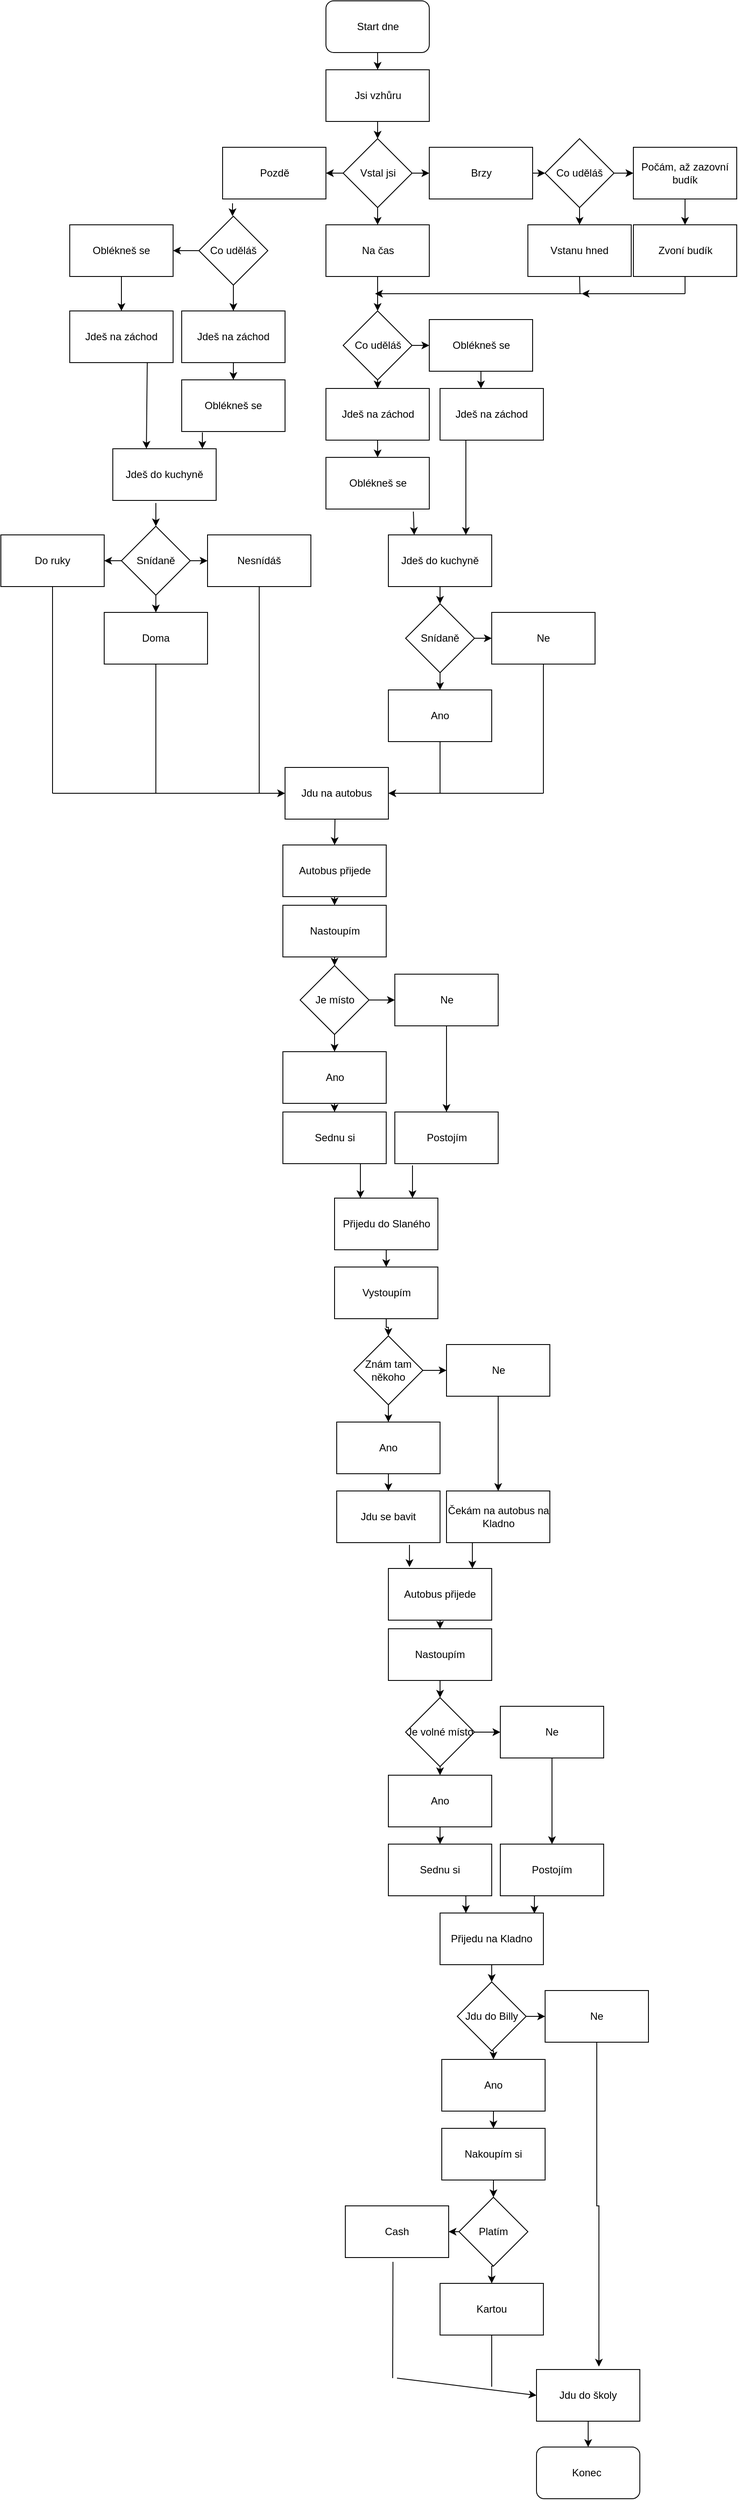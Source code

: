 <mxfile version="11.3.0" type="onedrive" pages="1"><diagram id="jivPL3C9YEMVgzzZK2yC" name="Page-1"><mxGraphModel dx="1648" dy="780" grid="1" gridSize="10" guides="1" tooltips="1" connect="1" arrows="1" fold="1" page="1" pageScale="1" pageWidth="3300" pageHeight="4681" math="0" shadow="0"><root><mxCell id="0"/><mxCell id="1" parent="0"/><mxCell id="OwvnmE9rFMSQloji4NZO-1" value="" style="rounded=1;whiteSpace=wrap;html=1;" parent="1" vertex="1"><mxGeometry x="597.5" y="40" width="120" height="60" as="geometry"/></mxCell><mxCell id="OwvnmE9rFMSQloji4NZO-2" value="Start dne" style="text;html=1;strokeColor=none;fillColor=none;align=center;verticalAlign=middle;whiteSpace=wrap;rounded=0;" parent="1" vertex="1"><mxGeometry x="607.5" y="60" width="100" height="20" as="geometry"/></mxCell><mxCell id="OwvnmE9rFMSQloji4NZO-3" value="" style="rounded=0;whiteSpace=wrap;html=1;" parent="1" vertex="1"><mxGeometry x="597.5" y="120" width="120" height="60" as="geometry"/></mxCell><mxCell id="OwvnmE9rFMSQloji4NZO-4" value="Jsi vzhůru" style="text;html=1;strokeColor=none;fillColor=none;align=center;verticalAlign=middle;whiteSpace=wrap;rounded=0;" parent="1" vertex="1"><mxGeometry x="607.5" y="140" width="100" height="20" as="geometry"/></mxCell><mxCell id="OwvnmE9rFMSQloji4NZO-5" value="" style="endArrow=classic;html=1;exitX=0.5;exitY=1;exitDx=0;exitDy=0;" parent="1" source="OwvnmE9rFMSQloji4NZO-1" edge="1"><mxGeometry width="50" height="50" relative="1" as="geometry"><mxPoint x="597.5" y="250" as="sourcePoint"/><mxPoint x="657.5" y="120" as="targetPoint"/></mxGeometry></mxCell><mxCell id="OwvnmE9rFMSQloji4NZO-7" value="" style="rhombus;whiteSpace=wrap;html=1;" parent="1" vertex="1"><mxGeometry x="617.5" y="200" width="80" height="80" as="geometry"/></mxCell><mxCell id="OwvnmE9rFMSQloji4NZO-8" value="" style="endArrow=classic;html=1;exitX=0.5;exitY=1;exitDx=0;exitDy=0;" parent="1" source="OwvnmE9rFMSQloji4NZO-3" edge="1"><mxGeometry width="50" height="50" relative="1" as="geometry"><mxPoint x="597.5" y="350" as="sourcePoint"/><mxPoint x="657.5" y="200" as="targetPoint"/></mxGeometry></mxCell><mxCell id="OwvnmE9rFMSQloji4NZO-9" value="Vstal jsi" style="text;html=1;strokeColor=none;fillColor=none;align=center;verticalAlign=middle;whiteSpace=wrap;rounded=0;" parent="1" vertex="1"><mxGeometry x="627.5" y="230" width="60" height="20" as="geometry"/></mxCell><mxCell id="OwvnmE9rFMSQloji4NZO-10" value="" style="rounded=0;whiteSpace=wrap;html=1;" parent="1" vertex="1"><mxGeometry x="717.5" y="210" width="120" height="60" as="geometry"/></mxCell><mxCell id="OwvnmE9rFMSQloji4NZO-11" value="Brzy" style="text;html=1;strokeColor=none;fillColor=none;align=center;verticalAlign=middle;whiteSpace=wrap;rounded=0;" parent="1" vertex="1"><mxGeometry x="757.5" y="230" width="40" height="20" as="geometry"/></mxCell><mxCell id="OwvnmE9rFMSQloji4NZO-12" value="" style="rounded=0;whiteSpace=wrap;html=1;" parent="1" vertex="1"><mxGeometry x="954.5" y="210" width="120" height="60" as="geometry"/></mxCell><mxCell id="OwvnmE9rFMSQloji4NZO-13" value="Počám, až zazovní budík" style="text;html=1;strokeColor=none;fillColor=none;align=center;verticalAlign=middle;whiteSpace=wrap;rounded=0;" parent="1" vertex="1"><mxGeometry x="962" y="230" width="105" height="20" as="geometry"/></mxCell><mxCell id="OwvnmE9rFMSQloji4NZO-14" value="" style="endArrow=classic;html=1;exitX=1;exitY=0.5;exitDx=0;exitDy=0;entryX=0;entryY=0.5;entryDx=0;entryDy=0;" parent="1" source="OwvnmE9rFMSQloji4NZO-7" target="OwvnmE9rFMSQloji4NZO-10" edge="1"><mxGeometry width="50" height="50" relative="1" as="geometry"><mxPoint x="597.5" y="350" as="sourcePoint"/><mxPoint x="647.5" y="300" as="targetPoint"/></mxGeometry></mxCell><mxCell id="OwvnmE9rFMSQloji4NZO-16" value="Na čas" style="rounded=0;whiteSpace=wrap;html=1;" parent="1" vertex="1"><mxGeometry x="597.5" y="300" width="120" height="60" as="geometry"/></mxCell><mxCell id="OwvnmE9rFMSQloji4NZO-17" value="" style="endArrow=classic;html=1;exitX=0.5;exitY=1;exitDx=0;exitDy=0;entryX=0.5;entryY=0;entryDx=0;entryDy=0;" parent="1" source="OwvnmE9rFMSQloji4NZO-7" target="OwvnmE9rFMSQloji4NZO-16" edge="1"><mxGeometry width="50" height="50" relative="1" as="geometry"><mxPoint x="594.5" y="430" as="sourcePoint"/><mxPoint x="644.5" y="380" as="targetPoint"/></mxGeometry></mxCell><mxCell id="OwvnmE9rFMSQloji4NZO-18" value="Pozdě" style="rounded=0;whiteSpace=wrap;html=1;" parent="1" vertex="1"><mxGeometry x="477.5" y="210" width="120" height="60" as="geometry"/></mxCell><mxCell id="OwvnmE9rFMSQloji4NZO-19" value="" style="endArrow=classic;html=1;exitX=0;exitY=0.5;exitDx=0;exitDy=0;entryX=1;entryY=0.5;entryDx=0;entryDy=0;" parent="1" source="OwvnmE9rFMSQloji4NZO-7" target="OwvnmE9rFMSQloji4NZO-18" edge="1"><mxGeometry width="50" height="50" relative="1" as="geometry"><mxPoint x="474.5" y="430" as="sourcePoint"/><mxPoint x="524.5" y="380" as="targetPoint"/></mxGeometry></mxCell><mxCell id="OwvnmE9rFMSQloji4NZO-22" value="Co uděláš" style="rhombus;whiteSpace=wrap;html=1;" parent="1" vertex="1"><mxGeometry x="852" y="200" width="80" height="80" as="geometry"/></mxCell><mxCell id="OwvnmE9rFMSQloji4NZO-23" value="" style="endArrow=classic;html=1;exitX=1;exitY=0.5;exitDx=0;exitDy=0;entryX=0;entryY=0.5;entryDx=0;entryDy=0;" parent="1" source="OwvnmE9rFMSQloji4NZO-10" target="OwvnmE9rFMSQloji4NZO-22" edge="1"><mxGeometry width="50" height="50" relative="1" as="geometry"><mxPoint x="474.5" y="530" as="sourcePoint"/><mxPoint x="524.5" y="480" as="targetPoint"/></mxGeometry></mxCell><mxCell id="OwvnmE9rFMSQloji4NZO-24" value="" style="endArrow=classic;html=1;exitX=1;exitY=0.5;exitDx=0;exitDy=0;entryX=0;entryY=0.5;entryDx=0;entryDy=0;" parent="1" source="OwvnmE9rFMSQloji4NZO-22" target="OwvnmE9rFMSQloji4NZO-12" edge="1"><mxGeometry width="50" height="50" relative="1" as="geometry"><mxPoint x="474.5" y="530" as="sourcePoint"/><mxPoint x="524.5" y="480" as="targetPoint"/></mxGeometry></mxCell><mxCell id="OwvnmE9rFMSQloji4NZO-25" value="Vstanu hned" style="rounded=0;whiteSpace=wrap;html=1;" parent="1" vertex="1"><mxGeometry x="832" y="300" width="120" height="60" as="geometry"/></mxCell><mxCell id="OwvnmE9rFMSQloji4NZO-26" value="" style="endArrow=classic;html=1;exitX=0.5;exitY=1;exitDx=0;exitDy=0;entryX=0.5;entryY=0;entryDx=0;entryDy=0;" parent="1" source="OwvnmE9rFMSQloji4NZO-22" target="OwvnmE9rFMSQloji4NZO-25" edge="1"><mxGeometry width="50" height="50" relative="1" as="geometry"><mxPoint x="474.5" y="530" as="sourcePoint"/><mxPoint x="524.5" y="480" as="targetPoint"/></mxGeometry></mxCell><mxCell id="OwvnmE9rFMSQloji4NZO-27" value="Zvoní budík" style="rounded=0;whiteSpace=wrap;html=1;" parent="1" vertex="1"><mxGeometry x="954.5" y="300" width="120" height="60" as="geometry"/></mxCell><mxCell id="OwvnmE9rFMSQloji4NZO-28" value="" style="endArrow=classic;html=1;exitX=0.5;exitY=1;exitDx=0;exitDy=0;entryX=0.5;entryY=0;entryDx=0;entryDy=0;" parent="1" source="OwvnmE9rFMSQloji4NZO-12" target="OwvnmE9rFMSQloji4NZO-27" edge="1"><mxGeometry width="50" height="50" relative="1" as="geometry"><mxPoint x="474.5" y="530" as="sourcePoint"/><mxPoint x="524.5" y="480" as="targetPoint"/></mxGeometry></mxCell><mxCell id="OwvnmE9rFMSQloji4NZO-29" value="" style="endArrow=classic;html=1;exitX=0.5;exitY=1;exitDx=0;exitDy=0;entryX=0.5;entryY=0;entryDx=0;entryDy=0;" parent="1" source="OwvnmE9rFMSQloji4NZO-16" edge="1"><mxGeometry width="50" height="50" relative="1" as="geometry"><mxPoint x="474.5" y="530" as="sourcePoint"/><mxPoint x="657.5" y="400" as="targetPoint"/></mxGeometry></mxCell><mxCell id="OwvnmE9rFMSQloji4NZO-31" value="" style="endArrow=none;html=1;exitX=0.5;exitY=1;exitDx=0;exitDy=0;" parent="1" source="OwvnmE9rFMSQloji4NZO-25" edge="1"><mxGeometry width="50" height="50" relative="1" as="geometry"><mxPoint x="474.5" y="530" as="sourcePoint"/><mxPoint x="892.5" y="380" as="targetPoint"/></mxGeometry></mxCell><mxCell id="OwvnmE9rFMSQloji4NZO-32" value="" style="endArrow=classic;html=1;" parent="1" edge="1"><mxGeometry width="50" height="50" relative="1" as="geometry"><mxPoint x="894.5" y="380" as="sourcePoint"/><mxPoint x="654.5" y="380" as="targetPoint"/></mxGeometry></mxCell><mxCell id="OwvnmE9rFMSQloji4NZO-33" value="" style="endArrow=none;html=1;exitX=0.5;exitY=1;exitDx=0;exitDy=0;" parent="1" source="OwvnmE9rFMSQloji4NZO-27" edge="1"><mxGeometry width="50" height="50" relative="1" as="geometry"><mxPoint x="474.5" y="530" as="sourcePoint"/><mxPoint x="1014.5" y="380" as="targetPoint"/></mxGeometry></mxCell><mxCell id="OwvnmE9rFMSQloji4NZO-36" value="" style="endArrow=classic;html=1;" parent="1" edge="1"><mxGeometry width="50" height="50" relative="1" as="geometry"><mxPoint x="1014.5" y="380" as="sourcePoint"/><mxPoint x="894.5" y="380" as="targetPoint"/></mxGeometry></mxCell><mxCell id="OwvnmE9rFMSQloji4NZO-39" value="Co uděláš" style="rhombus;whiteSpace=wrap;html=1;" parent="1" vertex="1"><mxGeometry x="450" y="290" width="80" height="80" as="geometry"/></mxCell><mxCell id="OwvnmE9rFMSQloji4NZO-40" value="" style="endArrow=classic;html=1;exitX=0.096;exitY=1.083;exitDx=0;exitDy=0;exitPerimeter=0;" parent="1" source="OwvnmE9rFMSQloji4NZO-18" edge="1"><mxGeometry width="50" height="50" relative="1" as="geometry"><mxPoint x="450" y="530" as="sourcePoint"/><mxPoint x="489" y="290" as="targetPoint"/></mxGeometry></mxCell><mxCell id="OwvnmE9rFMSQloji4NZO-41" value="Oblékneš se" style="rounded=0;whiteSpace=wrap;html=1;" parent="1" vertex="1"><mxGeometry x="300" y="300" width="120" height="60" as="geometry"/></mxCell><mxCell id="OwvnmE9rFMSQloji4NZO-42" value="Jdeš na záchod" style="rounded=0;whiteSpace=wrap;html=1;" parent="1" vertex="1"><mxGeometry x="430" y="400" width="120" height="60" as="geometry"/></mxCell><mxCell id="OwvnmE9rFMSQloji4NZO-43" value="" style="endArrow=classic;html=1;exitX=0;exitY=0.5;exitDx=0;exitDy=0;entryX=1;entryY=0.5;entryDx=0;entryDy=0;" parent="1" source="OwvnmE9rFMSQloji4NZO-39" target="OwvnmE9rFMSQloji4NZO-41" edge="1"><mxGeometry width="50" height="50" relative="1" as="geometry"><mxPoint x="320" y="530" as="sourcePoint"/><mxPoint x="370" y="480" as="targetPoint"/></mxGeometry></mxCell><mxCell id="OwvnmE9rFMSQloji4NZO-44" value="" style="endArrow=classic;html=1;exitX=0.5;exitY=1;exitDx=0;exitDy=0;entryX=0.5;entryY=0;entryDx=0;entryDy=0;" parent="1" source="OwvnmE9rFMSQloji4NZO-39" target="OwvnmE9rFMSQloji4NZO-42" edge="1"><mxGeometry width="50" height="50" relative="1" as="geometry"><mxPoint x="320" y="530" as="sourcePoint"/><mxPoint x="370" y="480" as="targetPoint"/></mxGeometry></mxCell><mxCell id="OwvnmE9rFMSQloji4NZO-45" value="Jdeš na záchod" style="rounded=0;whiteSpace=wrap;html=1;" parent="1" vertex="1"><mxGeometry x="300" y="400" width="120" height="60" as="geometry"/></mxCell><mxCell id="OwvnmE9rFMSQloji4NZO-46" value="" style="endArrow=classic;html=1;exitX=0.5;exitY=1;exitDx=0;exitDy=0;entryX=0.5;entryY=0;entryDx=0;entryDy=0;" parent="1" source="OwvnmE9rFMSQloji4NZO-41" target="OwvnmE9rFMSQloji4NZO-45" edge="1"><mxGeometry width="50" height="50" relative="1" as="geometry"><mxPoint x="300" y="530" as="sourcePoint"/><mxPoint x="350" y="480" as="targetPoint"/></mxGeometry></mxCell><mxCell id="OwvnmE9rFMSQloji4NZO-47" value="Oblékneš se" style="rounded=0;whiteSpace=wrap;html=1;" parent="1" vertex="1"><mxGeometry x="430" y="480" width="120" height="60" as="geometry"/></mxCell><mxCell id="OwvnmE9rFMSQloji4NZO-48" value="" style="endArrow=classic;html=1;exitX=0.5;exitY=1;exitDx=0;exitDy=0;entryX=0.5;entryY=0;entryDx=0;entryDy=0;" parent="1" source="OwvnmE9rFMSQloji4NZO-42" target="OwvnmE9rFMSQloji4NZO-47" edge="1"><mxGeometry width="50" height="50" relative="1" as="geometry"><mxPoint x="300" y="610" as="sourcePoint"/><mxPoint x="350" y="560" as="targetPoint"/></mxGeometry></mxCell><mxCell id="OwvnmE9rFMSQloji4NZO-49" value="Jdeš do kuchyně" style="rounded=0;whiteSpace=wrap;html=1;" parent="1" vertex="1"><mxGeometry x="350" y="560" width="120" height="60" as="geometry"/></mxCell><mxCell id="OwvnmE9rFMSQloji4NZO-50" value="" style="endArrow=classic;html=1;exitX=0.75;exitY=1;exitDx=0;exitDy=0;entryX=0.325;entryY=0;entryDx=0;entryDy=0;entryPerimeter=0;" parent="1" source="OwvnmE9rFMSQloji4NZO-45" target="OwvnmE9rFMSQloji4NZO-49" edge="1"><mxGeometry width="50" height="50" relative="1" as="geometry"><mxPoint x="300" y="690" as="sourcePoint"/><mxPoint x="350" y="640" as="targetPoint"/></mxGeometry></mxCell><mxCell id="OwvnmE9rFMSQloji4NZO-51" value="" style="endArrow=classic;html=1;exitX=0.2;exitY=1.017;exitDx=0;exitDy=0;exitPerimeter=0;" parent="1" source="OwvnmE9rFMSQloji4NZO-47" edge="1"><mxGeometry width="50" height="50" relative="1" as="geometry"><mxPoint x="300" y="690" as="sourcePoint"/><mxPoint x="454" y="560" as="targetPoint"/></mxGeometry></mxCell><mxCell id="OwvnmE9rFMSQloji4NZO-52" value="Snídaně" style="rhombus;whiteSpace=wrap;html=1;" parent="1" vertex="1"><mxGeometry x="360" y="650" width="80" height="80" as="geometry"/></mxCell><mxCell id="OwvnmE9rFMSQloji4NZO-53" value="" style="endArrow=classic;html=1;entryX=0.5;entryY=0;entryDx=0;entryDy=0;" parent="1" target="OwvnmE9rFMSQloji4NZO-52" edge="1"><mxGeometry width="50" height="50" relative="1" as="geometry"><mxPoint x="400" y="623" as="sourcePoint"/><mxPoint x="350" y="750" as="targetPoint"/></mxGeometry></mxCell><mxCell id="OwvnmE9rFMSQloji4NZO-54" value="Doma" style="rounded=0;whiteSpace=wrap;html=1;" parent="1" vertex="1"><mxGeometry x="340" y="750" width="120" height="60" as="geometry"/></mxCell><mxCell id="OwvnmE9rFMSQloji4NZO-55" value="Do ruky" style="rounded=0;whiteSpace=wrap;html=1;" parent="1" vertex="1"><mxGeometry x="220" y="660" width="120" height="60" as="geometry"/></mxCell><mxCell id="OwvnmE9rFMSQloji4NZO-56" value="Nesnídáš" style="rounded=0;whiteSpace=wrap;html=1;" parent="1" vertex="1"><mxGeometry x="460" y="660" width="120" height="60" as="geometry"/></mxCell><mxCell id="OwvnmE9rFMSQloji4NZO-57" value="" style="endArrow=classic;html=1;exitX=0;exitY=0.5;exitDx=0;exitDy=0;entryX=1;entryY=0.5;entryDx=0;entryDy=0;" parent="1" source="OwvnmE9rFMSQloji4NZO-52" target="OwvnmE9rFMSQloji4NZO-55" edge="1"><mxGeometry width="50" height="50" relative="1" as="geometry"><mxPoint x="220" y="880" as="sourcePoint"/><mxPoint x="270" y="830" as="targetPoint"/></mxGeometry></mxCell><mxCell id="OwvnmE9rFMSQloji4NZO-58" value="" style="endArrow=classic;html=1;exitX=0.5;exitY=1;exitDx=0;exitDy=0;entryX=0.5;entryY=0;entryDx=0;entryDy=0;" parent="1" source="OwvnmE9rFMSQloji4NZO-52" target="OwvnmE9rFMSQloji4NZO-54" edge="1"><mxGeometry width="50" height="50" relative="1" as="geometry"><mxPoint x="220" y="880" as="sourcePoint"/><mxPoint x="270" y="830" as="targetPoint"/></mxGeometry></mxCell><mxCell id="OwvnmE9rFMSQloji4NZO-59" value="" style="endArrow=classic;html=1;exitX=1;exitY=0.5;exitDx=0;exitDy=0;entryX=0;entryY=0.5;entryDx=0;entryDy=0;" parent="1" source="OwvnmE9rFMSQloji4NZO-52" target="OwvnmE9rFMSQloji4NZO-56" edge="1"><mxGeometry width="50" height="50" relative="1" as="geometry"><mxPoint x="220" y="880" as="sourcePoint"/><mxPoint x="270" y="830" as="targetPoint"/></mxGeometry></mxCell><mxCell id="OwvnmE9rFMSQloji4NZO-61" value="Co uděláš" style="rhombus;whiteSpace=wrap;html=1;" parent="1" vertex="1"><mxGeometry x="617.5" y="400" width="80" height="80" as="geometry"/></mxCell><mxCell id="OwvnmE9rFMSQloji4NZO-62" value="Jdeš na záchod" style="rounded=0;whiteSpace=wrap;html=1;" parent="1" vertex="1"><mxGeometry x="597.5" y="490" width="120" height="60" as="geometry"/></mxCell><mxCell id="OwvnmE9rFMSQloji4NZO-63" value="" style="endArrow=classic;html=1;exitX=0.5;exitY=1;exitDx=0;exitDy=0;entryX=0.5;entryY=0;entryDx=0;entryDy=0;" parent="1" source="OwvnmE9rFMSQloji4NZO-61" target="OwvnmE9rFMSQloji4NZO-62" edge="1"><mxGeometry width="50" height="50" relative="1" as="geometry"><mxPoint x="220" y="880" as="sourcePoint"/><mxPoint x="270" y="830" as="targetPoint"/></mxGeometry></mxCell><mxCell id="OwvnmE9rFMSQloji4NZO-64" value="Oblékneš se" style="rounded=0;whiteSpace=wrap;html=1;" parent="1" vertex="1"><mxGeometry x="717.5" y="410" width="120" height="60" as="geometry"/></mxCell><mxCell id="OwvnmE9rFMSQloji4NZO-65" value="" style="endArrow=classic;html=1;exitX=1;exitY=0.5;exitDx=0;exitDy=0;entryX=0;entryY=0.5;entryDx=0;entryDy=0;" parent="1" source="OwvnmE9rFMSQloji4NZO-61" target="OwvnmE9rFMSQloji4NZO-64" edge="1"><mxGeometry width="50" height="50" relative="1" as="geometry"><mxPoint x="220" y="880" as="sourcePoint"/><mxPoint x="270" y="830" as="targetPoint"/></mxGeometry></mxCell><mxCell id="OwvnmE9rFMSQloji4NZO-66" value="Jdeš na záchod" style="rounded=0;whiteSpace=wrap;html=1;" parent="1" vertex="1"><mxGeometry x="730" y="490" width="120" height="60" as="geometry"/></mxCell><mxCell id="OwvnmE9rFMSQloji4NZO-67" value="" style="endArrow=classic;html=1;exitX=0.5;exitY=1;exitDx=0;exitDy=0;entryX=0.396;entryY=0;entryDx=0;entryDy=0;entryPerimeter=0;" parent="1" source="OwvnmE9rFMSQloji4NZO-64" target="OwvnmE9rFMSQloji4NZO-66" edge="1"><mxGeometry width="50" height="50" relative="1" as="geometry"><mxPoint x="220" y="880" as="sourcePoint"/><mxPoint x="270" y="830" as="targetPoint"/></mxGeometry></mxCell><mxCell id="OwvnmE9rFMSQloji4NZO-68" value="Oblékneš se" style="rounded=0;whiteSpace=wrap;html=1;" parent="1" vertex="1"><mxGeometry x="597.5" y="570" width="120" height="60" as="geometry"/></mxCell><mxCell id="OwvnmE9rFMSQloji4NZO-69" value="" style="endArrow=classic;html=1;exitX=0.5;exitY=1;exitDx=0;exitDy=0;entryX=0.5;entryY=0;entryDx=0;entryDy=0;" parent="1" source="OwvnmE9rFMSQloji4NZO-62" target="OwvnmE9rFMSQloji4NZO-68" edge="1"><mxGeometry width="50" height="50" relative="1" as="geometry"><mxPoint x="220" y="880" as="sourcePoint"/><mxPoint x="270" y="830" as="targetPoint"/></mxGeometry></mxCell><mxCell id="OwvnmE9rFMSQloji4NZO-70" value="Jdeš do kuchyně" style="rounded=0;whiteSpace=wrap;html=1;" parent="1" vertex="1"><mxGeometry x="670" y="660" width="120" height="60" as="geometry"/></mxCell><mxCell id="OwvnmE9rFMSQloji4NZO-71" value="" style="endArrow=classic;html=1;exitX=0.846;exitY=1.05;exitDx=0;exitDy=0;exitPerimeter=0;entryX=0.25;entryY=0;entryDx=0;entryDy=0;" parent="1" source="OwvnmE9rFMSQloji4NZO-68" target="OwvnmE9rFMSQloji4NZO-70" edge="1"><mxGeometry width="50" height="50" relative="1" as="geometry"><mxPoint x="220" y="880" as="sourcePoint"/><mxPoint x="270" y="830" as="targetPoint"/></mxGeometry></mxCell><mxCell id="OwvnmE9rFMSQloji4NZO-72" value="" style="endArrow=classic;html=1;exitX=0.25;exitY=1;exitDx=0;exitDy=0;entryX=0.75;entryY=0;entryDx=0;entryDy=0;" parent="1" source="OwvnmE9rFMSQloji4NZO-66" target="OwvnmE9rFMSQloji4NZO-70" edge="1"><mxGeometry width="50" height="50" relative="1" as="geometry"><mxPoint x="220" y="880" as="sourcePoint"/><mxPoint x="270" y="830" as="targetPoint"/></mxGeometry></mxCell><mxCell id="OwvnmE9rFMSQloji4NZO-73" value="Snídaně" style="rhombus;whiteSpace=wrap;html=1;" parent="1" vertex="1"><mxGeometry x="690" y="740" width="80" height="80" as="geometry"/></mxCell><mxCell id="OwvnmE9rFMSQloji4NZO-74" value="" style="endArrow=classic;html=1;exitX=0.5;exitY=1;exitDx=0;exitDy=0;entryX=0.5;entryY=0;entryDx=0;entryDy=0;" parent="1" source="OwvnmE9rFMSQloji4NZO-70" target="OwvnmE9rFMSQloji4NZO-73" edge="1"><mxGeometry width="50" height="50" relative="1" as="geometry"><mxPoint x="220" y="890" as="sourcePoint"/><mxPoint x="270" y="840" as="targetPoint"/></mxGeometry></mxCell><mxCell id="OwvnmE9rFMSQloji4NZO-75" value="Ne" style="rounded=0;whiteSpace=wrap;html=1;" parent="1" vertex="1"><mxGeometry x="790" y="750" width="120" height="60" as="geometry"/></mxCell><mxCell id="OwvnmE9rFMSQloji4NZO-76" value="" style="endArrow=classic;html=1;exitX=1;exitY=0.5;exitDx=0;exitDy=0;entryX=0;entryY=0.5;entryDx=0;entryDy=0;" parent="1" source="OwvnmE9rFMSQloji4NZO-73" target="OwvnmE9rFMSQloji4NZO-75" edge="1"><mxGeometry width="50" height="50" relative="1" as="geometry"><mxPoint x="220" y="890" as="sourcePoint"/><mxPoint x="270" y="840" as="targetPoint"/></mxGeometry></mxCell><mxCell id="OwvnmE9rFMSQloji4NZO-77" value="Ano" style="rounded=0;whiteSpace=wrap;html=1;" parent="1" vertex="1"><mxGeometry x="670" y="840" width="120" height="60" as="geometry"/></mxCell><mxCell id="OwvnmE9rFMSQloji4NZO-78" value="" style="endArrow=classic;html=1;exitX=0.5;exitY=1;exitDx=0;exitDy=0;entryX=0.5;entryY=0;entryDx=0;entryDy=0;" parent="1" source="OwvnmE9rFMSQloji4NZO-73" target="OwvnmE9rFMSQloji4NZO-77" edge="1"><mxGeometry width="50" height="50" relative="1" as="geometry"><mxPoint x="220" y="970" as="sourcePoint"/><mxPoint x="270" y="920" as="targetPoint"/></mxGeometry></mxCell><mxCell id="OwvnmE9rFMSQloji4NZO-79" value="Jdu na autobus" style="rounded=0;whiteSpace=wrap;html=1;" parent="1" vertex="1"><mxGeometry x="550" y="930" width="120" height="60" as="geometry"/></mxCell><mxCell id="OwvnmE9rFMSQloji4NZO-80" value="" style="endArrow=none;html=1;exitX=0.5;exitY=1;exitDx=0;exitDy=0;" parent="1" source="OwvnmE9rFMSQloji4NZO-54" edge="1"><mxGeometry width="50" height="50" relative="1" as="geometry"><mxPoint x="220" y="1060" as="sourcePoint"/><mxPoint x="400" y="960" as="targetPoint"/></mxGeometry></mxCell><mxCell id="OwvnmE9rFMSQloji4NZO-81" value="" style="endArrow=none;html=1;exitX=0.5;exitY=1;exitDx=0;exitDy=0;" parent="1" source="OwvnmE9rFMSQloji4NZO-55" edge="1"><mxGeometry width="50" height="50" relative="1" as="geometry"><mxPoint x="220" y="1060" as="sourcePoint"/><mxPoint x="280" y="960" as="targetPoint"/></mxGeometry></mxCell><mxCell id="OwvnmE9rFMSQloji4NZO-82" value="" style="endArrow=none;html=1;exitX=0.5;exitY=1;exitDx=0;exitDy=0;" parent="1" source="OwvnmE9rFMSQloji4NZO-56" edge="1"><mxGeometry width="50" height="50" relative="1" as="geometry"><mxPoint x="220" y="1060" as="sourcePoint"/><mxPoint x="520" y="960" as="targetPoint"/></mxGeometry></mxCell><mxCell id="OwvnmE9rFMSQloji4NZO-83" value="" style="endArrow=classic;html=1;entryX=0;entryY=0.5;entryDx=0;entryDy=0;" parent="1" target="OwvnmE9rFMSQloji4NZO-79" edge="1"><mxGeometry width="50" height="50" relative="1" as="geometry"><mxPoint x="280" y="960" as="sourcePoint"/><mxPoint x="270" y="1010" as="targetPoint"/></mxGeometry></mxCell><mxCell id="OwvnmE9rFMSQloji4NZO-84" value="" style="endArrow=none;html=1;exitX=0.5;exitY=1;exitDx=0;exitDy=0;" parent="1" source="OwvnmE9rFMSQloji4NZO-77" edge="1"><mxGeometry width="50" height="50" relative="1" as="geometry"><mxPoint x="220" y="1060" as="sourcePoint"/><mxPoint x="730" y="960" as="targetPoint"/></mxGeometry></mxCell><mxCell id="OwvnmE9rFMSQloji4NZO-85" value="" style="endArrow=none;html=1;exitX=0.5;exitY=1;exitDx=0;exitDy=0;" parent="1" source="OwvnmE9rFMSQloji4NZO-75" edge="1"><mxGeometry width="50" height="50" relative="1" as="geometry"><mxPoint x="220" y="1060" as="sourcePoint"/><mxPoint x="850" y="960" as="targetPoint"/></mxGeometry></mxCell><mxCell id="OwvnmE9rFMSQloji4NZO-86" value="" style="endArrow=classic;html=1;entryX=1;entryY=0.5;entryDx=0;entryDy=0;" parent="1" target="OwvnmE9rFMSQloji4NZO-79" edge="1"><mxGeometry width="50" height="50" relative="1" as="geometry"><mxPoint x="850" y="960" as="sourcePoint"/><mxPoint x="270" y="1010" as="targetPoint"/></mxGeometry></mxCell><mxCell id="OwvnmE9rFMSQloji4NZO-87" value="Autobus přijede" style="rounded=0;whiteSpace=wrap;html=1;" parent="1" vertex="1"><mxGeometry x="547.5" y="1020" width="120" height="60" as="geometry"/></mxCell><mxCell id="OwvnmE9rFMSQloji4NZO-88" value="" style="endArrow=classic;html=1;entryX=0.5;entryY=0;entryDx=0;entryDy=0;" parent="1" target="OwvnmE9rFMSQloji4NZO-87" edge="1"><mxGeometry width="50" height="50" relative="1" as="geometry"><mxPoint x="608" y="990" as="sourcePoint"/><mxPoint x="270" y="1100" as="targetPoint"/></mxGeometry></mxCell><mxCell id="OwvnmE9rFMSQloji4NZO-89" value="Nastoupím" style="rounded=0;whiteSpace=wrap;html=1;" parent="1" vertex="1"><mxGeometry x="547.5" y="1090" width="120" height="60" as="geometry"/></mxCell><mxCell id="OwvnmE9rFMSQloji4NZO-90" value="" style="endArrow=classic;html=1;exitX=0.5;exitY=1;exitDx=0;exitDy=0;entryX=0.5;entryY=0;entryDx=0;entryDy=0;" parent="1" source="OwvnmE9rFMSQloji4NZO-87" target="OwvnmE9rFMSQloji4NZO-89" edge="1"><mxGeometry width="50" height="50" relative="1" as="geometry"><mxPoint x="220" y="1220" as="sourcePoint"/><mxPoint x="270" y="1170" as="targetPoint"/></mxGeometry></mxCell><mxCell id="OwvnmE9rFMSQloji4NZO-91" value="Je místo" style="rhombus;whiteSpace=wrap;html=1;" parent="1" vertex="1"><mxGeometry x="567.5" y="1160" width="80" height="80" as="geometry"/></mxCell><mxCell id="OwvnmE9rFMSQloji4NZO-92" value="" style="endArrow=classic;html=1;exitX=0.5;exitY=1;exitDx=0;exitDy=0;entryX=0.5;entryY=0;entryDx=0;entryDy=0;" parent="1" source="OwvnmE9rFMSQloji4NZO-89" target="OwvnmE9rFMSQloji4NZO-91" edge="1"><mxGeometry width="50" height="50" relative="1" as="geometry"><mxPoint x="220" y="1310" as="sourcePoint"/><mxPoint x="270" y="1260" as="targetPoint"/></mxGeometry></mxCell><mxCell id="OwvnmE9rFMSQloji4NZO-93" value="Ano" style="rounded=0;whiteSpace=wrap;html=1;" parent="1" vertex="1"><mxGeometry x="547.5" y="1260" width="120" height="60" as="geometry"/></mxCell><mxCell id="OwvnmE9rFMSQloji4NZO-94" value="Ne" style="rounded=0;whiteSpace=wrap;html=1;" parent="1" vertex="1"><mxGeometry x="677.5" y="1170" width="120" height="60" as="geometry"/></mxCell><mxCell id="OwvnmE9rFMSQloji4NZO-95" value="" style="endArrow=classic;html=1;exitX=0.5;exitY=1;exitDx=0;exitDy=0;entryX=0.5;entryY=0;entryDx=0;entryDy=0;" parent="1" source="OwvnmE9rFMSQloji4NZO-91" target="OwvnmE9rFMSQloji4NZO-93" edge="1"><mxGeometry width="50" height="50" relative="1" as="geometry"><mxPoint x="220" y="1390" as="sourcePoint"/><mxPoint x="270" y="1340" as="targetPoint"/></mxGeometry></mxCell><mxCell id="OwvnmE9rFMSQloji4NZO-96" value="" style="endArrow=classic;html=1;exitX=1;exitY=0.5;exitDx=0;exitDy=0;entryX=0;entryY=0.5;entryDx=0;entryDy=0;" parent="1" source="OwvnmE9rFMSQloji4NZO-91" target="OwvnmE9rFMSQloji4NZO-94" edge="1"><mxGeometry width="50" height="50" relative="1" as="geometry"><mxPoint x="220" y="1390" as="sourcePoint"/><mxPoint x="270" y="1340" as="targetPoint"/></mxGeometry></mxCell><mxCell id="OwvnmE9rFMSQloji4NZO-97" value="Sednu si" style="rounded=0;whiteSpace=wrap;html=1;" parent="1" vertex="1"><mxGeometry x="547.5" y="1330" width="120" height="60" as="geometry"/></mxCell><mxCell id="OwvnmE9rFMSQloji4NZO-98" value="" style="endArrow=classic;html=1;exitX=0.5;exitY=1;exitDx=0;exitDy=0;entryX=0.5;entryY=0;entryDx=0;entryDy=0;" parent="1" source="OwvnmE9rFMSQloji4NZO-93" target="OwvnmE9rFMSQloji4NZO-97" edge="1"><mxGeometry width="50" height="50" relative="1" as="geometry"><mxPoint x="220" y="1460" as="sourcePoint"/><mxPoint x="270" y="1410" as="targetPoint"/></mxGeometry></mxCell><mxCell id="OwvnmE9rFMSQloji4NZO-99" value="Postojím" style="rounded=0;whiteSpace=wrap;html=1;" parent="1" vertex="1"><mxGeometry x="677.5" y="1330" width="120" height="60" as="geometry"/></mxCell><mxCell id="OwvnmE9rFMSQloji4NZO-102" value="" style="endArrow=classic;html=1;exitX=0.5;exitY=1;exitDx=0;exitDy=0;entryX=0.5;entryY=0;entryDx=0;entryDy=0;" parent="1" source="OwvnmE9rFMSQloji4NZO-94" target="OwvnmE9rFMSQloji4NZO-99" edge="1"><mxGeometry width="50" height="50" relative="1" as="geometry"><mxPoint x="220" y="1460" as="sourcePoint"/><mxPoint x="270" y="1410" as="targetPoint"/></mxGeometry></mxCell><mxCell id="OwvnmE9rFMSQloji4NZO-103" value="Přijedu do Slaného" style="rounded=0;whiteSpace=wrap;html=1;" parent="1" vertex="1"><mxGeometry x="607.5" y="1430" width="120" height="60" as="geometry"/></mxCell><mxCell id="OwvnmE9rFMSQloji4NZO-104" value="" style="endArrow=classic;html=1;exitX=0.75;exitY=1;exitDx=0;exitDy=0;entryX=0.25;entryY=0;entryDx=0;entryDy=0;" parent="1" source="OwvnmE9rFMSQloji4NZO-97" target="OwvnmE9rFMSQloji4NZO-103" edge="1"><mxGeometry width="50" height="50" relative="1" as="geometry"><mxPoint x="220" y="1560" as="sourcePoint"/><mxPoint x="270" y="1510" as="targetPoint"/></mxGeometry></mxCell><mxCell id="OwvnmE9rFMSQloji4NZO-105" value="" style="endArrow=classic;html=1;" parent="1" edge="1"><mxGeometry width="50" height="50" relative="1" as="geometry"><mxPoint x="698" y="1392" as="sourcePoint"/><mxPoint x="698" y="1430" as="targetPoint"/></mxGeometry></mxCell><mxCell id="OwvnmE9rFMSQloji4NZO-110" value="" style="edgeStyle=orthogonalEdgeStyle;rounded=0;orthogonalLoop=1;jettySize=auto;html=1;" parent="1" source="OwvnmE9rFMSQloji4NZO-106" target="OwvnmE9rFMSQloji4NZO-108" edge="1"><mxGeometry relative="1" as="geometry"><Array as="points"><mxPoint x="668" y="1580"/><mxPoint x="670" y="1580"/></Array></mxGeometry></mxCell><mxCell id="OwvnmE9rFMSQloji4NZO-106" value="Vystoupím" style="rounded=0;whiteSpace=wrap;html=1;" parent="1" vertex="1"><mxGeometry x="607.5" y="1510" width="120" height="60" as="geometry"/></mxCell><mxCell id="OwvnmE9rFMSQloji4NZO-107" value="" style="endArrow=classic;html=1;exitX=0.5;exitY=1;exitDx=0;exitDy=0;entryX=0.5;entryY=0;entryDx=0;entryDy=0;" parent="1" source="OwvnmE9rFMSQloji4NZO-103" target="OwvnmE9rFMSQloji4NZO-106" edge="1"><mxGeometry width="50" height="50" relative="1" as="geometry"><mxPoint x="220" y="1640" as="sourcePoint"/><mxPoint x="270" y="1590" as="targetPoint"/></mxGeometry></mxCell><mxCell id="OwvnmE9rFMSQloji4NZO-108" value="Znám tam někoho" style="rhombus;whiteSpace=wrap;html=1;" parent="1" vertex="1"><mxGeometry x="630" y="1590" width="80" height="80" as="geometry"/></mxCell><mxCell id="OwvnmE9rFMSQloji4NZO-111" value="Ano" style="rounded=0;whiteSpace=wrap;html=1;" parent="1" vertex="1"><mxGeometry x="610" y="1690" width="120" height="60" as="geometry"/></mxCell><mxCell id="OwvnmE9rFMSQloji4NZO-117" value="" style="endArrow=classic;html=1;exitX=0.5;exitY=1;exitDx=0;exitDy=0;entryX=0.5;entryY=0;entryDx=0;entryDy=0;" parent="1" source="OwvnmE9rFMSQloji4NZO-108" target="OwvnmE9rFMSQloji4NZO-111" edge="1"><mxGeometry width="50" height="50" relative="1" as="geometry"><mxPoint x="220" y="1820" as="sourcePoint"/><mxPoint x="270" y="1770" as="targetPoint"/></mxGeometry></mxCell><mxCell id="OwvnmE9rFMSQloji4NZO-118" value="Ne" style="rounded=0;whiteSpace=wrap;html=1;" parent="1" vertex="1"><mxGeometry x="737.5" y="1600" width="120" height="60" as="geometry"/></mxCell><mxCell id="OwvnmE9rFMSQloji4NZO-119" value="" style="endArrow=classic;html=1;exitX=1;exitY=0.5;exitDx=0;exitDy=0;entryX=0;entryY=0.5;entryDx=0;entryDy=0;" parent="1" source="OwvnmE9rFMSQloji4NZO-108" target="OwvnmE9rFMSQloji4NZO-118" edge="1"><mxGeometry width="50" height="50" relative="1" as="geometry"><mxPoint x="220" y="1820" as="sourcePoint"/><mxPoint x="270" y="1770" as="targetPoint"/></mxGeometry></mxCell><mxCell id="OwvnmE9rFMSQloji4NZO-120" value="Jdu se bavit" style="rounded=0;whiteSpace=wrap;html=1;" parent="1" vertex="1"><mxGeometry x="610" y="1770" width="120" height="60" as="geometry"/></mxCell><mxCell id="OwvnmE9rFMSQloji4NZO-121" value="" style="endArrow=classic;html=1;exitX=0.5;exitY=1;exitDx=0;exitDy=0;entryX=0.5;entryY=0;entryDx=0;entryDy=0;" parent="1" source="OwvnmE9rFMSQloji4NZO-111" target="OwvnmE9rFMSQloji4NZO-120" edge="1"><mxGeometry width="50" height="50" relative="1" as="geometry"><mxPoint x="220" y="1900" as="sourcePoint"/><mxPoint x="270" y="1850" as="targetPoint"/></mxGeometry></mxCell><mxCell id="OwvnmE9rFMSQloji4NZO-122" value="Čekám na autobus na Kladno" style="rounded=0;whiteSpace=wrap;html=1;" parent="1" vertex="1"><mxGeometry x="737.5" y="1770" width="120" height="60" as="geometry"/></mxCell><mxCell id="OwvnmE9rFMSQloji4NZO-123" value="" style="endArrow=classic;html=1;exitX=0.5;exitY=1;exitDx=0;exitDy=0;entryX=0.5;entryY=0;entryDx=0;entryDy=0;" parent="1" source="OwvnmE9rFMSQloji4NZO-118" target="OwvnmE9rFMSQloji4NZO-122" edge="1"><mxGeometry width="50" height="50" relative="1" as="geometry"><mxPoint x="220" y="1900" as="sourcePoint"/><mxPoint x="270" y="1850" as="targetPoint"/></mxGeometry></mxCell><mxCell id="OwvnmE9rFMSQloji4NZO-128" style="edgeStyle=orthogonalEdgeStyle;rounded=0;orthogonalLoop=1;jettySize=auto;html=1;exitX=0.5;exitY=1;exitDx=0;exitDy=0;entryX=0.5;entryY=0;entryDx=0;entryDy=0;" parent="1" source="OwvnmE9rFMSQloji4NZO-124" target="OwvnmE9rFMSQloji4NZO-127" edge="1"><mxGeometry relative="1" as="geometry"/></mxCell><mxCell id="OwvnmE9rFMSQloji4NZO-124" value="Autobus přijede" style="rounded=0;whiteSpace=wrap;html=1;" parent="1" vertex="1"><mxGeometry x="670" y="1860" width="120" height="60" as="geometry"/></mxCell><mxCell id="OwvnmE9rFMSQloji4NZO-125" value="" style="endArrow=classic;html=1;exitX=0.704;exitY=1.042;exitDx=0;exitDy=0;exitPerimeter=0;entryX=0.204;entryY=-0.028;entryDx=0;entryDy=0;entryPerimeter=0;" parent="1" source="OwvnmE9rFMSQloji4NZO-120" target="OwvnmE9rFMSQloji4NZO-124" edge="1"><mxGeometry width="50" height="50" relative="1" as="geometry"><mxPoint x="220" y="1990" as="sourcePoint"/><mxPoint x="270" y="1940" as="targetPoint"/></mxGeometry></mxCell><mxCell id="OwvnmE9rFMSQloji4NZO-126" value="" style="endArrow=classic;html=1;exitX=0.25;exitY=1;exitDx=0;exitDy=0;entryX=0.813;entryY=0;entryDx=0;entryDy=0;entryPerimeter=0;" parent="1" source="OwvnmE9rFMSQloji4NZO-122" target="OwvnmE9rFMSQloji4NZO-124" edge="1"><mxGeometry width="50" height="50" relative="1" as="geometry"><mxPoint x="220" y="1990" as="sourcePoint"/><mxPoint x="270" y="1940" as="targetPoint"/></mxGeometry></mxCell><mxCell id="OwvnmE9rFMSQloji4NZO-130" style="edgeStyle=orthogonalEdgeStyle;rounded=0;orthogonalLoop=1;jettySize=auto;html=1;exitX=0.5;exitY=1;exitDx=0;exitDy=0;entryX=0.5;entryY=0;entryDx=0;entryDy=0;" parent="1" source="OwvnmE9rFMSQloji4NZO-127" target="OwvnmE9rFMSQloji4NZO-129" edge="1"><mxGeometry relative="1" as="geometry"/></mxCell><mxCell id="OwvnmE9rFMSQloji4NZO-127" value="Nastoupím" style="rounded=0;whiteSpace=wrap;html=1;" parent="1" vertex="1"><mxGeometry x="670" y="1930" width="120" height="60" as="geometry"/></mxCell><mxCell id="OwvnmE9rFMSQloji4NZO-132" style="edgeStyle=orthogonalEdgeStyle;rounded=0;orthogonalLoop=1;jettySize=auto;html=1;exitX=0.5;exitY=1;exitDx=0;exitDy=0;entryX=0.5;entryY=0;entryDx=0;entryDy=0;" parent="1" source="OwvnmE9rFMSQloji4NZO-129" target="OwvnmE9rFMSQloji4NZO-131" edge="1"><mxGeometry relative="1" as="geometry"/></mxCell><mxCell id="OwvnmE9rFMSQloji4NZO-134" style="edgeStyle=orthogonalEdgeStyle;rounded=0;orthogonalLoop=1;jettySize=auto;html=1;exitX=1;exitY=0.5;exitDx=0;exitDy=0;entryX=0;entryY=0.5;entryDx=0;entryDy=0;" parent="1" source="OwvnmE9rFMSQloji4NZO-129" target="OwvnmE9rFMSQloji4NZO-133" edge="1"><mxGeometry relative="1" as="geometry"/></mxCell><mxCell id="OwvnmE9rFMSQloji4NZO-129" value="Je volné místo" style="rhombus;whiteSpace=wrap;html=1;" parent="1" vertex="1"><mxGeometry x="690" y="2010" width="80" height="80" as="geometry"/></mxCell><mxCell id="OwvnmE9rFMSQloji4NZO-136" style="edgeStyle=orthogonalEdgeStyle;rounded=0;orthogonalLoop=1;jettySize=auto;html=1;exitX=0.5;exitY=1;exitDx=0;exitDy=0;entryX=0.5;entryY=0;entryDx=0;entryDy=0;" parent="1" source="OwvnmE9rFMSQloji4NZO-131" target="OwvnmE9rFMSQloji4NZO-135" edge="1"><mxGeometry relative="1" as="geometry"/></mxCell><mxCell id="OwvnmE9rFMSQloji4NZO-131" value="Ano" style="rounded=0;whiteSpace=wrap;html=1;" parent="1" vertex="1"><mxGeometry x="670" y="2100" width="120" height="60" as="geometry"/></mxCell><mxCell id="OwvnmE9rFMSQloji4NZO-138" style="edgeStyle=orthogonalEdgeStyle;rounded=0;orthogonalLoop=1;jettySize=auto;html=1;exitX=0.5;exitY=1;exitDx=0;exitDy=0;entryX=0.5;entryY=0;entryDx=0;entryDy=0;" parent="1" source="OwvnmE9rFMSQloji4NZO-133" target="OwvnmE9rFMSQloji4NZO-137" edge="1"><mxGeometry relative="1" as="geometry"/></mxCell><mxCell id="OwvnmE9rFMSQloji4NZO-133" value="Ne" style="rounded=0;whiteSpace=wrap;html=1;" parent="1" vertex="1"><mxGeometry x="800" y="2020" width="120" height="60" as="geometry"/></mxCell><mxCell id="OwvnmE9rFMSQloji4NZO-141" style="edgeStyle=orthogonalEdgeStyle;rounded=0;orthogonalLoop=1;jettySize=auto;html=1;exitX=0.75;exitY=1;exitDx=0;exitDy=0;entryX=0.25;entryY=0;entryDx=0;entryDy=0;" parent="1" source="OwvnmE9rFMSQloji4NZO-135" target="OwvnmE9rFMSQloji4NZO-139" edge="1"><mxGeometry relative="1" as="geometry"/></mxCell><mxCell id="OwvnmE9rFMSQloji4NZO-135" value="Sednu si" style="rounded=0;whiteSpace=wrap;html=1;" parent="1" vertex="1"><mxGeometry x="670" y="2180" width="120" height="60" as="geometry"/></mxCell><mxCell id="OwvnmE9rFMSQloji4NZO-140" style="edgeStyle=orthogonalEdgeStyle;rounded=0;orthogonalLoop=1;jettySize=auto;html=1;exitX=0.25;exitY=1;exitDx=0;exitDy=0;entryX=0.913;entryY=0.01;entryDx=0;entryDy=0;entryPerimeter=0;" parent="1" source="OwvnmE9rFMSQloji4NZO-137" target="OwvnmE9rFMSQloji4NZO-139" edge="1"><mxGeometry relative="1" as="geometry"/></mxCell><mxCell id="OwvnmE9rFMSQloji4NZO-137" value="Postojím" style="rounded=0;whiteSpace=wrap;html=1;" parent="1" vertex="1"><mxGeometry x="800" y="2180" width="120" height="60" as="geometry"/></mxCell><mxCell id="OwvnmE9rFMSQloji4NZO-143" style="edgeStyle=orthogonalEdgeStyle;rounded=0;orthogonalLoop=1;jettySize=auto;html=1;exitX=0.5;exitY=1;exitDx=0;exitDy=0;entryX=0.5;entryY=0;entryDx=0;entryDy=0;" parent="1" source="OwvnmE9rFMSQloji4NZO-139" target="OwvnmE9rFMSQloji4NZO-142" edge="1"><mxGeometry relative="1" as="geometry"/></mxCell><mxCell id="OwvnmE9rFMSQloji4NZO-139" value="Přijedu na Kladno" style="rounded=0;whiteSpace=wrap;html=1;" parent="1" vertex="1"><mxGeometry x="730" y="2260" width="120" height="60" as="geometry"/></mxCell><mxCell id="OwvnmE9rFMSQloji4NZO-145" style="edgeStyle=orthogonalEdgeStyle;rounded=0;orthogonalLoop=1;jettySize=auto;html=1;exitX=0.5;exitY=1;exitDx=0;exitDy=0;entryX=0.5;entryY=0;entryDx=0;entryDy=0;" parent="1" source="OwvnmE9rFMSQloji4NZO-142" target="OwvnmE9rFMSQloji4NZO-144" edge="1"><mxGeometry relative="1" as="geometry"/></mxCell><mxCell id="OwvnmE9rFMSQloji4NZO-147" style="edgeStyle=orthogonalEdgeStyle;rounded=0;orthogonalLoop=1;jettySize=auto;html=1;exitX=1;exitY=0.5;exitDx=0;exitDy=0;entryX=0;entryY=0.5;entryDx=0;entryDy=0;" parent="1" source="OwvnmE9rFMSQloji4NZO-142" target="OwvnmE9rFMSQloji4NZO-146" edge="1"><mxGeometry relative="1" as="geometry"/></mxCell><mxCell id="OwvnmE9rFMSQloji4NZO-142" value="Jdu do Billy" style="rhombus;whiteSpace=wrap;html=1;" parent="1" vertex="1"><mxGeometry x="750" y="2340" width="80" height="80" as="geometry"/></mxCell><mxCell id="OwvnmE9rFMSQloji4NZO-150" style="edgeStyle=orthogonalEdgeStyle;rounded=0;orthogonalLoop=1;jettySize=auto;html=1;exitX=0.5;exitY=1;exitDx=0;exitDy=0;entryX=0.5;entryY=0;entryDx=0;entryDy=0;" parent="1" source="OwvnmE9rFMSQloji4NZO-144" target="OwvnmE9rFMSQloji4NZO-149" edge="1"><mxGeometry relative="1" as="geometry"/></mxCell><mxCell id="OwvnmE9rFMSQloji4NZO-144" value="Ano" style="rounded=0;whiteSpace=wrap;html=1;" parent="1" vertex="1"><mxGeometry x="732" y="2430" width="120" height="60" as="geometry"/></mxCell><mxCell id="cV8J-WPCnOTD7HdV4YPV-1" style="edgeStyle=orthogonalEdgeStyle;rounded=0;orthogonalLoop=1;jettySize=auto;html=1;exitX=0.5;exitY=1;exitDx=0;exitDy=0;entryX=0.604;entryY=-0.056;entryDx=0;entryDy=0;entryPerimeter=0;" parent="1" source="OwvnmE9rFMSQloji4NZO-146" target="OwvnmE9rFMSQloji4NZO-156" edge="1"><mxGeometry relative="1" as="geometry"/></mxCell><mxCell id="OwvnmE9rFMSQloji4NZO-146" value="Ne" style="rounded=0;whiteSpace=wrap;html=1;" parent="1" vertex="1"><mxGeometry x="852" y="2350" width="120" height="60" as="geometry"/></mxCell><mxCell id="OwvnmE9rFMSQloji4NZO-152" style="edgeStyle=orthogonalEdgeStyle;rounded=0;orthogonalLoop=1;jettySize=auto;html=1;exitX=0.5;exitY=1;exitDx=0;exitDy=0;entryX=0.5;entryY=0;entryDx=0;entryDy=0;" parent="1" source="OwvnmE9rFMSQloji4NZO-149" target="OwvnmE9rFMSQloji4NZO-151" edge="1"><mxGeometry relative="1" as="geometry"/></mxCell><mxCell id="OwvnmE9rFMSQloji4NZO-149" value="Nakoupím si" style="rounded=0;whiteSpace=wrap;html=1;" parent="1" vertex="1"><mxGeometry x="732" y="2510" width="120" height="60" as="geometry"/></mxCell><mxCell id="OwvnmE9rFMSQloji4NZO-155" style="edgeStyle=orthogonalEdgeStyle;rounded=0;orthogonalLoop=1;jettySize=auto;html=1;exitX=0.5;exitY=1;exitDx=0;exitDy=0;entryX=0.5;entryY=0;entryDx=0;entryDy=0;" parent="1" source="OwvnmE9rFMSQloji4NZO-151" target="OwvnmE9rFMSQloji4NZO-154" edge="1"><mxGeometry relative="1" as="geometry"/></mxCell><mxCell id="P3W8TEhJ385cSoeKCXnd-1" style="edgeStyle=orthogonalEdgeStyle;rounded=0;orthogonalLoop=1;jettySize=auto;html=1;exitX=0;exitY=0.5;exitDx=0;exitDy=0;" edge="1" parent="1" source="OwvnmE9rFMSQloji4NZO-151" target="OwvnmE9rFMSQloji4NZO-153"><mxGeometry relative="1" as="geometry"/></mxCell><mxCell id="OwvnmE9rFMSQloji4NZO-151" value="Platím" style="rhombus;whiteSpace=wrap;html=1;" parent="1" vertex="1"><mxGeometry x="752" y="2590" width="80" height="80" as="geometry"/></mxCell><mxCell id="OwvnmE9rFMSQloji4NZO-153" value="Cash" style="rounded=0;whiteSpace=wrap;html=1;" parent="1" vertex="1"><mxGeometry x="620" y="2600" width="120" height="60" as="geometry"/></mxCell><mxCell id="OwvnmE9rFMSQloji4NZO-154" value="Kartou" style="rounded=0;whiteSpace=wrap;html=1;" parent="1" vertex="1"><mxGeometry x="730" y="2690" width="120" height="60" as="geometry"/></mxCell><mxCell id="cV8J-WPCnOTD7HdV4YPV-7" style="edgeStyle=orthogonalEdgeStyle;rounded=0;orthogonalLoop=1;jettySize=auto;html=1;exitX=0.5;exitY=1;exitDx=0;exitDy=0;" parent="1" source="OwvnmE9rFMSQloji4NZO-156" target="cV8J-WPCnOTD7HdV4YPV-6" edge="1"><mxGeometry relative="1" as="geometry"/></mxCell><mxCell id="OwvnmE9rFMSQloji4NZO-156" value="Jdu do školy" style="rounded=0;whiteSpace=wrap;html=1;" parent="1" vertex="1"><mxGeometry x="842" y="2790" width="120" height="60" as="geometry"/></mxCell><mxCell id="cV8J-WPCnOTD7HdV4YPV-3" value="" style="endArrow=none;html=1;entryX=0.461;entryY=1.083;entryDx=0;entryDy=0;entryPerimeter=0;" parent="1" target="OwvnmE9rFMSQloji4NZO-153" edge="1"><mxGeometry width="50" height="50" relative="1" as="geometry"><mxPoint x="675" y="2800" as="sourcePoint"/><mxPoint x="270" y="2870" as="targetPoint"/></mxGeometry></mxCell><mxCell id="cV8J-WPCnOTD7HdV4YPV-4" value="" style="endArrow=none;html=1;entryX=0.5;entryY=1;entryDx=0;entryDy=0;" parent="1" target="OwvnmE9rFMSQloji4NZO-154" edge="1"><mxGeometry width="50" height="50" relative="1" as="geometry"><mxPoint x="790" y="2810" as="sourcePoint"/><mxPoint x="270" y="2870" as="targetPoint"/></mxGeometry></mxCell><mxCell id="cV8J-WPCnOTD7HdV4YPV-5" value="" style="endArrow=classic;html=1;entryX=0;entryY=0.5;entryDx=0;entryDy=0;" parent="1" target="OwvnmE9rFMSQloji4NZO-156" edge="1"><mxGeometry width="50" height="50" relative="1" as="geometry"><mxPoint x="680" y="2800" as="sourcePoint"/><mxPoint x="270" y="2870" as="targetPoint"/></mxGeometry></mxCell><mxCell id="cV8J-WPCnOTD7HdV4YPV-6" value="Konec&amp;nbsp;" style="rounded=1;whiteSpace=wrap;html=1;" parent="1" vertex="1"><mxGeometry x="842" y="2880" width="120" height="60" as="geometry"/></mxCell></root></mxGraphModel></diagram></mxfile>